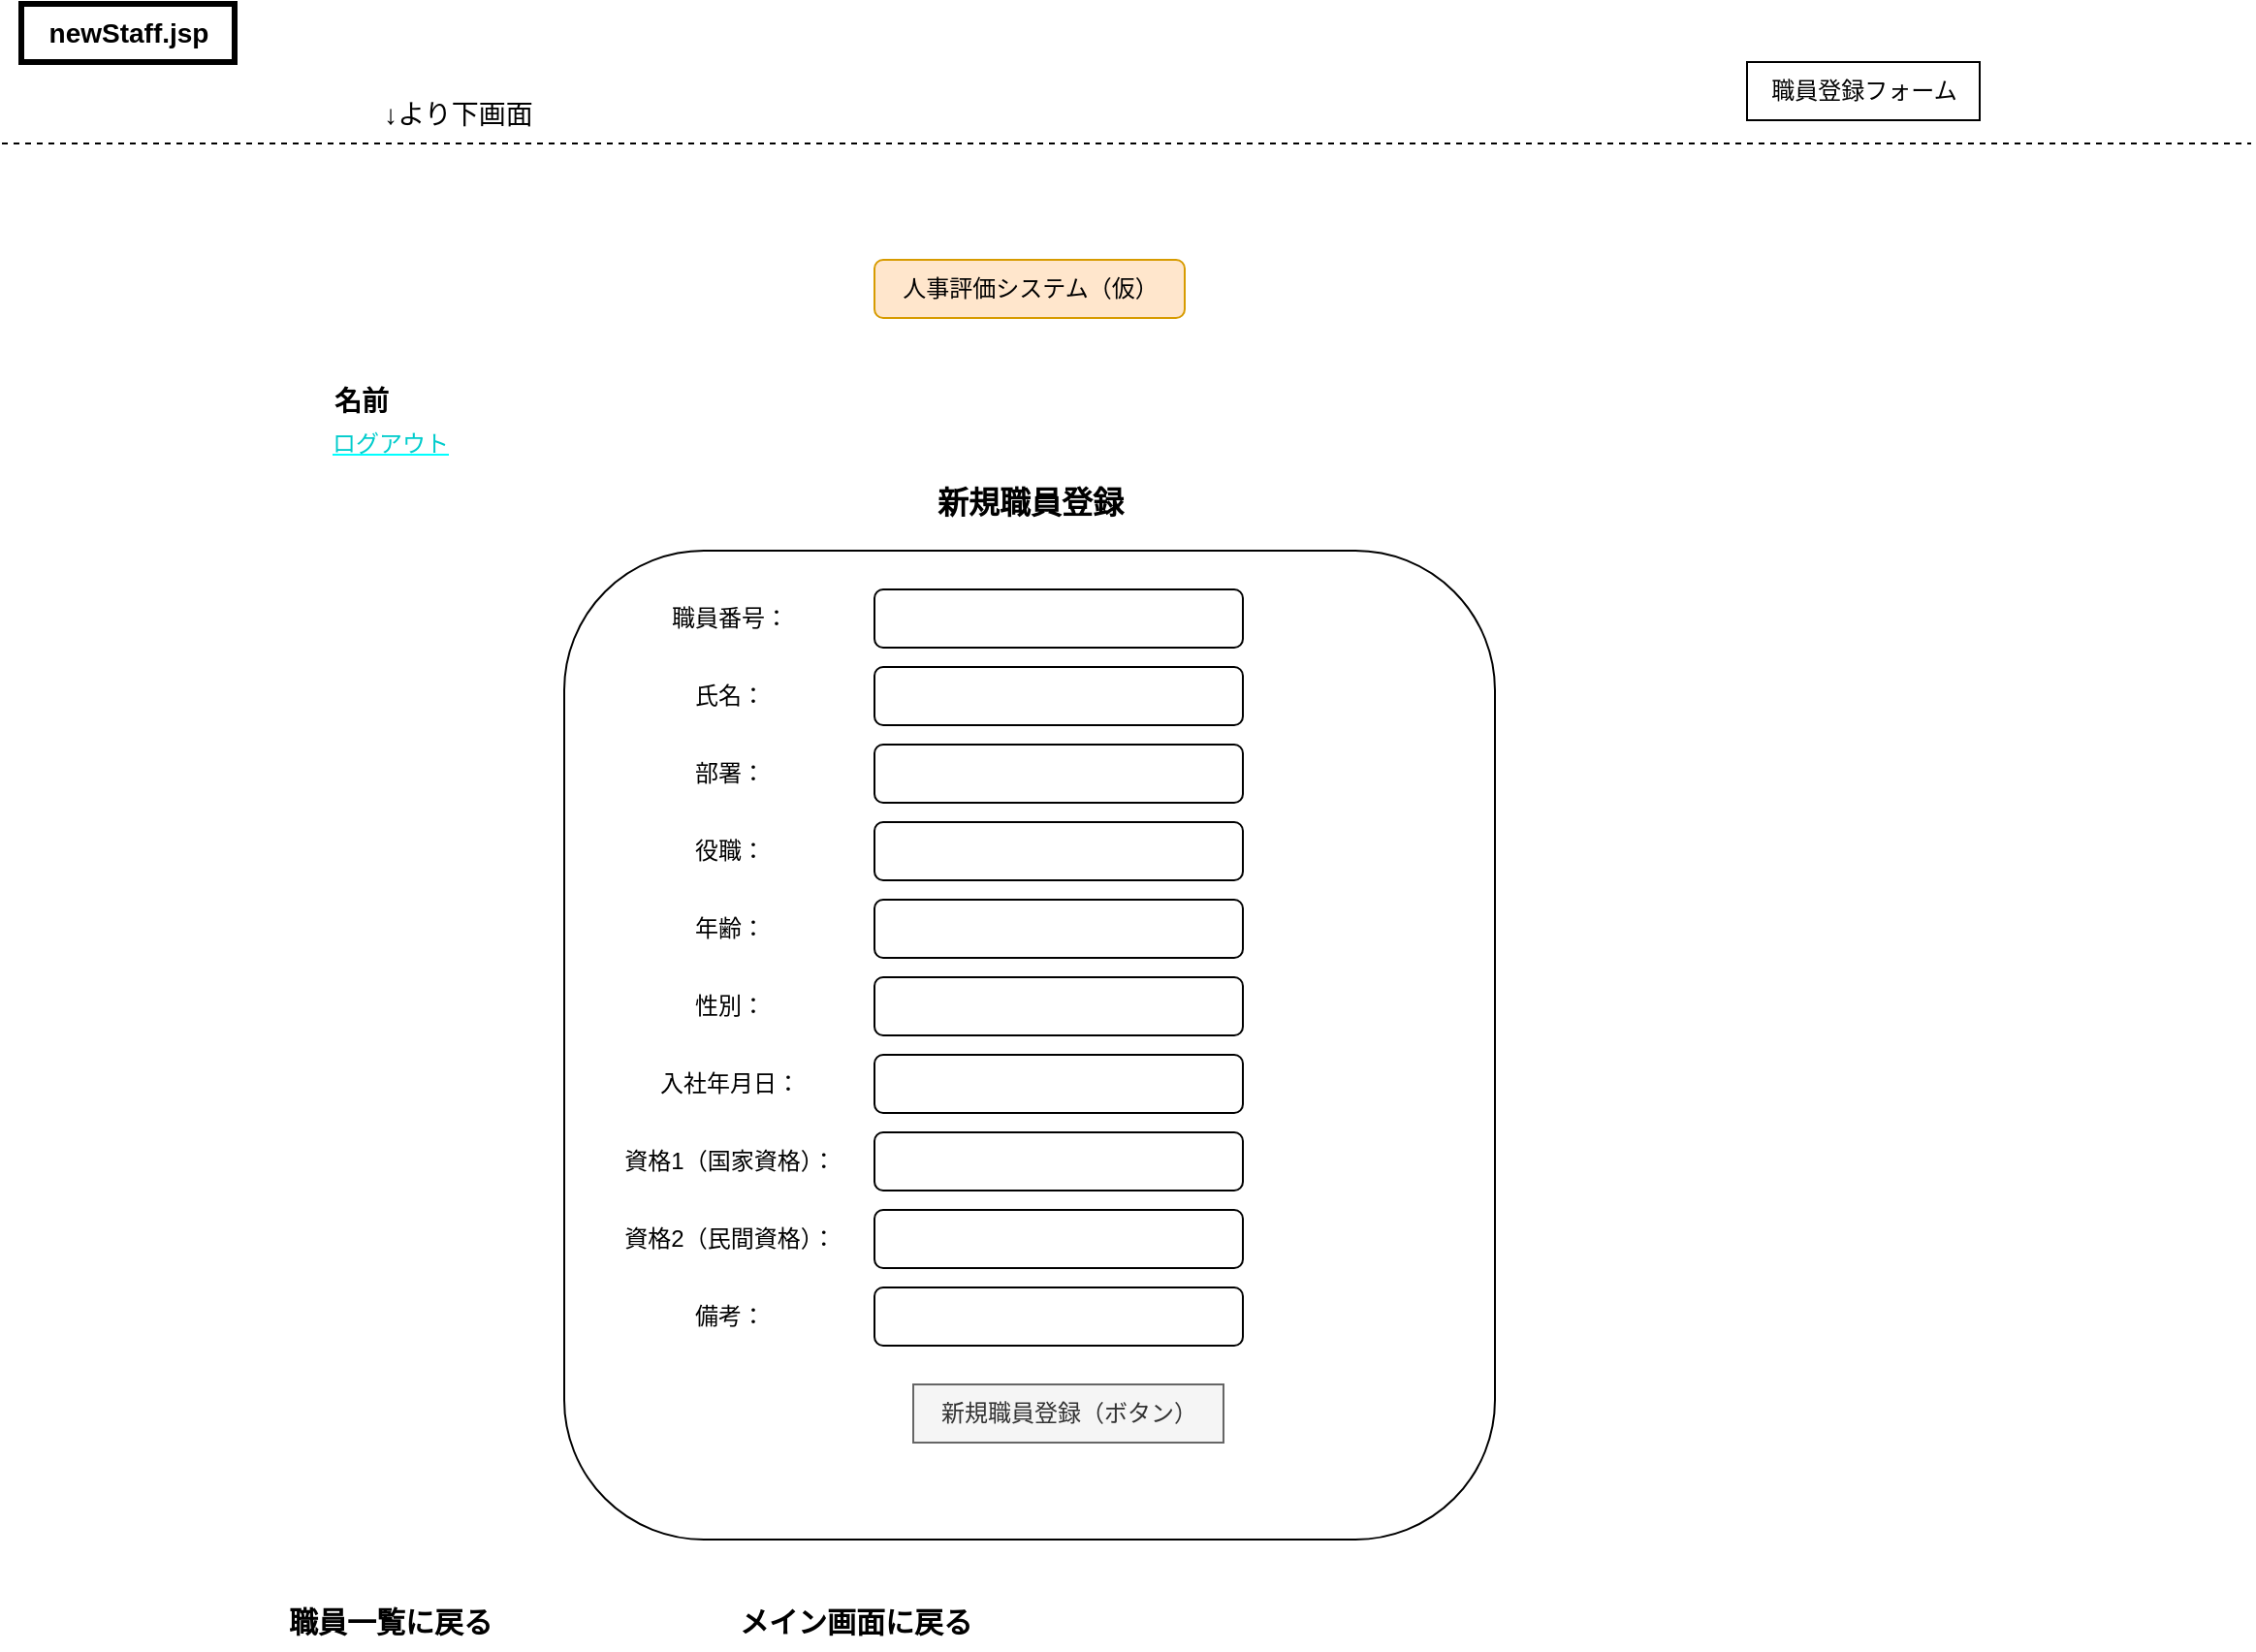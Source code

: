 <mxfile>
    <diagram id="myyLHB51UO-aXW6WOLaH" name="ページ1">
        <mxGraphModel dx="1386" dy="787" grid="1" gridSize="10" guides="1" tooltips="1" connect="1" arrows="1" fold="1" page="1" pageScale="1" pageWidth="1169" pageHeight="827" math="0" shadow="0">
            <root>
                <mxCell id="0"/>
                <mxCell id="1" parent="0"/>
                <mxCell id="2" value="&lt;font style=&quot;&quot;&gt;&lt;span style=&quot;font-size: 14px;&quot;&gt;&lt;b&gt;newStaff&lt;/b&gt;&lt;/span&gt;&lt;b style=&quot;font-size: 14px;&quot;&gt;.jsp&lt;/b&gt;&lt;/font&gt;" style="text;html=1;align=center;verticalAlign=middle;resizable=0;points=[];autosize=1;strokeColor=default;fillColor=none;strokeWidth=3;" parent="1" vertex="1">
                    <mxGeometry x="10" y="8" width="110" height="30" as="geometry"/>
                </mxCell>
                <mxCell id="3" value="" style="endArrow=none;dashed=1;html=1;" parent="1" edge="1">
                    <mxGeometry width="50" height="50" relative="1" as="geometry">
                        <mxPoint y="80" as="sourcePoint"/>
                        <mxPoint x="1160" y="80" as="targetPoint"/>
                    </mxGeometry>
                </mxCell>
                <mxCell id="4" value="&lt;font style=&quot;font-size: 14px;&quot;&gt;↓より下画面&lt;/font&gt;" style="text;html=1;align=center;verticalAlign=middle;resizable=0;points=[];autosize=1;strokeColor=none;fillColor=none;" parent="1" vertex="1">
                    <mxGeometry x="185" y="50" width="100" height="30" as="geometry"/>
                </mxCell>
                <mxCell id="6" value="人事評価システム（仮）" style="text;html=1;align=center;verticalAlign=middle;resizable=0;points=[];autosize=1;strokeColor=#d79b00;fillColor=#ffe6cc;labelBackgroundColor=none;rounded=1;" parent="1" vertex="1">
                    <mxGeometry x="450" y="140" width="160" height="30" as="geometry"/>
                </mxCell>
                <mxCell id="26" value="&lt;b&gt;&lt;font style=&quot;font-size: 14px;&quot;&gt;名前&lt;/font&gt;&lt;/b&gt;" style="text;html=1;align=center;verticalAlign=middle;resizable=0;points=[];autosize=1;strokeColor=none;fillColor=none;" parent="1" vertex="1">
                    <mxGeometry x="160" y="198" width="50" height="30" as="geometry"/>
                </mxCell>
                <mxCell id="28" value="職員登録フォーム" style="text;html=1;align=center;verticalAlign=middle;resizable=0;points=[];autosize=1;strokeColor=default;fillColor=none;" parent="1" vertex="1">
                    <mxGeometry x="900" y="38" width="120" height="30" as="geometry"/>
                </mxCell>
                <mxCell id="48" value="&lt;u&gt;&lt;font style=&quot;color: rgb(0, 204, 204);&quot;&gt;ログアウト&lt;/font&gt;&lt;/u&gt;" style="text;html=1;align=center;verticalAlign=middle;resizable=0;points=[];autosize=1;fontColor=#00FFFF;" parent="1" vertex="1">
                    <mxGeometry x="160" y="220" width="80" height="30" as="geometry"/>
                </mxCell>
                <mxCell id="49" value="&lt;font style=&quot;font-size: 15px;&quot;&gt;&lt;b&gt;職員一覧に戻る&lt;/b&gt;&lt;/font&gt;" style="text;html=1;align=center;verticalAlign=middle;resizable=0;points=[];autosize=1;strokeColor=none;fillColor=none;" parent="1" vertex="1">
                    <mxGeometry x="135" y="827" width="130" height="30" as="geometry"/>
                </mxCell>
                <mxCell id="101" value="&lt;span style=&quot;font-size: 15px;&quot;&gt;&lt;b&gt;メイン画面に戻る&lt;/b&gt;&lt;/span&gt;" style="text;html=1;align=center;verticalAlign=middle;resizable=0;points=[];autosize=1;strokeColor=none;fillColor=none;" parent="1" vertex="1">
                    <mxGeometry x="370" y="827" width="140" height="30" as="geometry"/>
                </mxCell>
                <mxCell id="102" value="&lt;b&gt;&lt;font style=&quot;font-size: 16px;&quot;&gt;新規職員登録&lt;/font&gt;&lt;/b&gt;" style="text;html=1;align=center;verticalAlign=middle;resizable=0;points=[];autosize=1;strokeColor=none;fillColor=none;" parent="1" vertex="1">
                    <mxGeometry x="470" y="250" width="120" height="30" as="geometry"/>
                </mxCell>
                <mxCell id="104" value="" style="rounded=1;whiteSpace=wrap;html=1;" parent="1" vertex="1">
                    <mxGeometry x="290" y="290" width="480" height="510" as="geometry"/>
                </mxCell>
                <mxCell id="106" value="氏名：" style="text;html=1;align=center;verticalAlign=middle;resizable=0;points=[];autosize=1;strokeColor=none;fillColor=none;" parent="1" vertex="1">
                    <mxGeometry x="345" y="350" width="60" height="30" as="geometry"/>
                </mxCell>
                <mxCell id="107" value="" style="rounded=1;whiteSpace=wrap;html=1;" parent="1" vertex="1">
                    <mxGeometry x="450" y="350" width="190" height="30" as="geometry"/>
                </mxCell>
                <mxCell id="108" value="部署：" style="text;html=1;align=center;verticalAlign=middle;resizable=0;points=[];autosize=1;strokeColor=none;fillColor=none;" parent="1" vertex="1">
                    <mxGeometry x="345" y="390" width="60" height="30" as="geometry"/>
                </mxCell>
                <mxCell id="109" value="" style="rounded=1;whiteSpace=wrap;html=1;" parent="1" vertex="1">
                    <mxGeometry x="450" y="390" width="190" height="30" as="geometry"/>
                </mxCell>
                <mxCell id="110" value="新規職員登録（ボタン）" style="text;html=1;align=center;verticalAlign=middle;resizable=0;points=[];autosize=1;strokeColor=#666666;fillColor=#f5f5f5;fontColor=#333333;" parent="1" vertex="1">
                    <mxGeometry x="470" y="720" width="160" height="30" as="geometry"/>
                </mxCell>
                <mxCell id="111" value="職員番号：" style="text;html=1;align=center;verticalAlign=middle;resizable=0;points=[];autosize=1;strokeColor=none;fillColor=none;" parent="1" vertex="1">
                    <mxGeometry x="335" y="310" width="80" height="30" as="geometry"/>
                </mxCell>
                <mxCell id="112" value="" style="rounded=1;whiteSpace=wrap;html=1;" parent="1" vertex="1">
                    <mxGeometry x="450" y="310" width="190" height="30" as="geometry"/>
                </mxCell>
                <mxCell id="113" value="性別：" style="text;html=1;align=center;verticalAlign=middle;resizable=0;points=[];autosize=1;strokeColor=none;fillColor=none;" parent="1" vertex="1">
                    <mxGeometry x="345" y="510" width="60" height="30" as="geometry"/>
                </mxCell>
                <mxCell id="114" value="" style="rounded=1;whiteSpace=wrap;html=1;" parent="1" vertex="1">
                    <mxGeometry x="450" y="510" width="190" height="30" as="geometry"/>
                </mxCell>
                <mxCell id="115" value="役職：" style="text;html=1;align=center;verticalAlign=middle;resizable=0;points=[];autosize=1;strokeColor=none;fillColor=none;" parent="1" vertex="1">
                    <mxGeometry x="345" y="430" width="60" height="30" as="geometry"/>
                </mxCell>
                <mxCell id="116" value="" style="rounded=1;whiteSpace=wrap;html=1;" parent="1" vertex="1">
                    <mxGeometry x="450" y="430" width="190" height="30" as="geometry"/>
                </mxCell>
                <mxCell id="117" value="年齢：" style="text;html=1;align=center;verticalAlign=middle;resizable=0;points=[];autosize=1;strokeColor=none;fillColor=none;" parent="1" vertex="1">
                    <mxGeometry x="345" y="470" width="60" height="30" as="geometry"/>
                </mxCell>
                <mxCell id="118" value="" style="rounded=1;whiteSpace=wrap;html=1;" parent="1" vertex="1">
                    <mxGeometry x="450" y="470" width="190" height="30" as="geometry"/>
                </mxCell>
                <mxCell id="119" value="入社年月日：" style="text;html=1;align=center;verticalAlign=middle;resizable=0;points=[];autosize=1;strokeColor=none;fillColor=none;" parent="1" vertex="1">
                    <mxGeometry x="325" y="550" width="100" height="30" as="geometry"/>
                </mxCell>
                <mxCell id="120" value="" style="rounded=1;whiteSpace=wrap;html=1;" parent="1" vertex="1">
                    <mxGeometry x="450" y="550" width="190" height="30" as="geometry"/>
                </mxCell>
                <mxCell id="121" value="資格1（国家資格）：" style="text;html=1;align=center;verticalAlign=middle;resizable=0;points=[];autosize=1;strokeColor=none;fillColor=none;" parent="1" vertex="1">
                    <mxGeometry x="310" y="590" width="130" height="30" as="geometry"/>
                </mxCell>
                <mxCell id="122" value="" style="rounded=1;whiteSpace=wrap;html=1;" parent="1" vertex="1">
                    <mxGeometry x="450" y="590" width="190" height="30" as="geometry"/>
                </mxCell>
                <mxCell id="124" value="資格2（民間資格）：" style="text;html=1;align=center;verticalAlign=middle;resizable=0;points=[];autosize=1;strokeColor=none;fillColor=none;" parent="1" vertex="1">
                    <mxGeometry x="310" y="630" width="130" height="30" as="geometry"/>
                </mxCell>
                <mxCell id="125" value="" style="rounded=1;whiteSpace=wrap;html=1;" parent="1" vertex="1">
                    <mxGeometry x="450" y="630" width="190" height="30" as="geometry"/>
                </mxCell>
                <mxCell id="126" value="備考：" style="text;html=1;align=center;verticalAlign=middle;resizable=0;points=[];autosize=1;strokeColor=none;fillColor=none;" vertex="1" parent="1">
                    <mxGeometry x="345" y="670" width="60" height="30" as="geometry"/>
                </mxCell>
                <mxCell id="127" value="" style="rounded=1;whiteSpace=wrap;html=1;" vertex="1" parent="1">
                    <mxGeometry x="450" y="670" width="190" height="30" as="geometry"/>
                </mxCell>
            </root>
        </mxGraphModel>
    </diagram>
</mxfile>